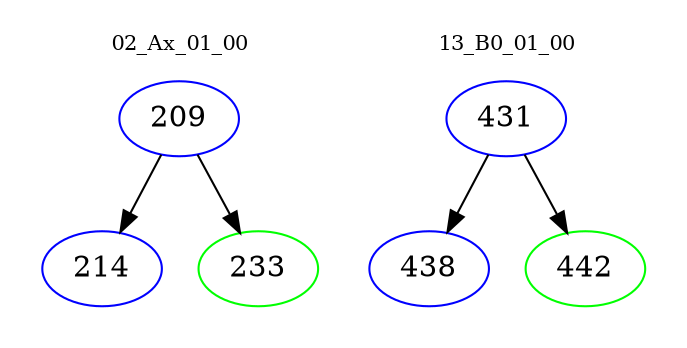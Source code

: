 digraph{
subgraph cluster_0 {
color = white
label = "02_Ax_01_00";
fontsize=10;
T0_209 [label="209", color="blue"]
T0_209 -> T0_214 [color="black"]
T0_214 [label="214", color="blue"]
T0_209 -> T0_233 [color="black"]
T0_233 [label="233", color="green"]
}
subgraph cluster_1 {
color = white
label = "13_B0_01_00";
fontsize=10;
T1_431 [label="431", color="blue"]
T1_431 -> T1_438 [color="black"]
T1_438 [label="438", color="blue"]
T1_431 -> T1_442 [color="black"]
T1_442 [label="442", color="green"]
}
}

